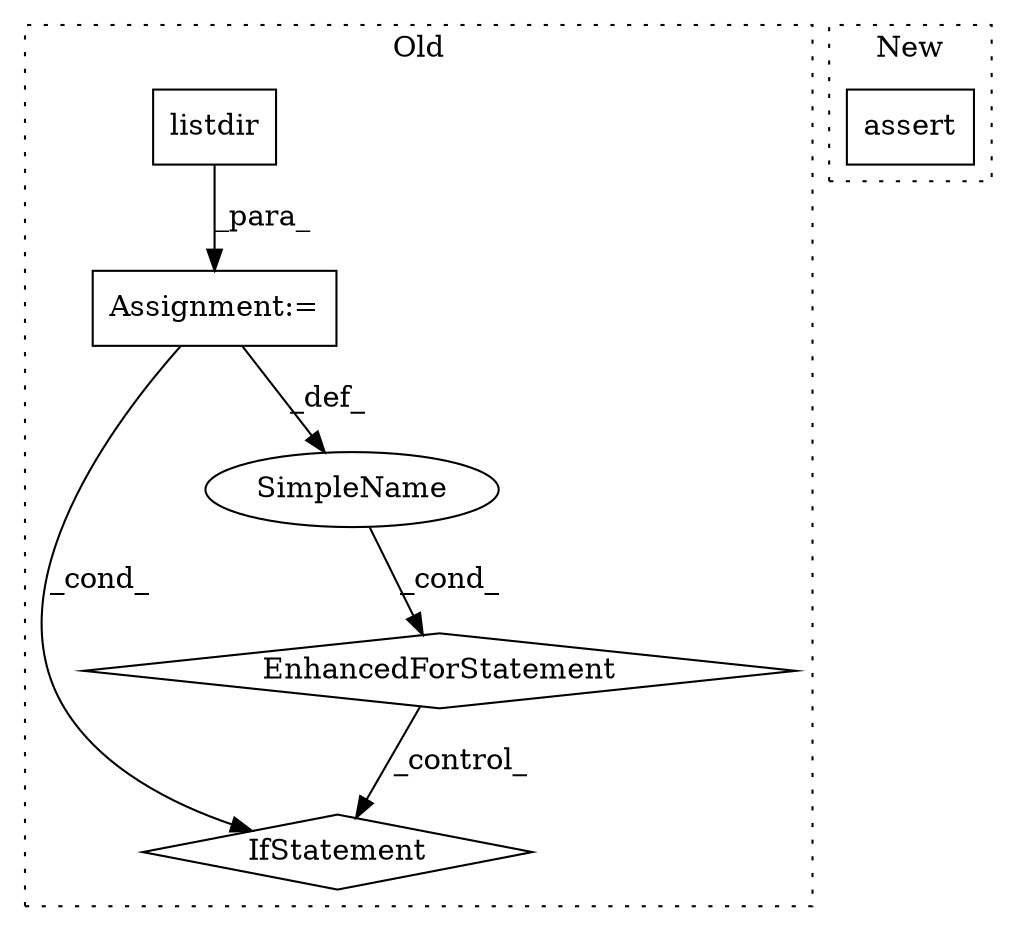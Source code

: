 digraph G {
subgraph cluster0 {
1 [label="listdir" a="32" s="1953,1969" l="8,1" shape="box"];
3 [label="Assignment:=" a="7" s="2067" l="21" shape="box"];
4 [label="EnhancedForStatement" a="70" s="2096,2164" l="53,2" shape="diamond"];
5 [label="IfStatement" a="25" s="2312,2334" l="4,2" shape="diamond"];
6 [label="SimpleName" a="42" s="2156" l="2" shape="ellipse"];
label = "Old";
style="dotted";
}
subgraph cluster1 {
2 [label="assert" a="32" s="1836,1862" l="12,1" shape="box"];
label = "New";
style="dotted";
}
1 -> 3 [label="_para_"];
3 -> 6 [label="_def_"];
3 -> 5 [label="_cond_"];
4 -> 5 [label="_control_"];
6 -> 4 [label="_cond_"];
}